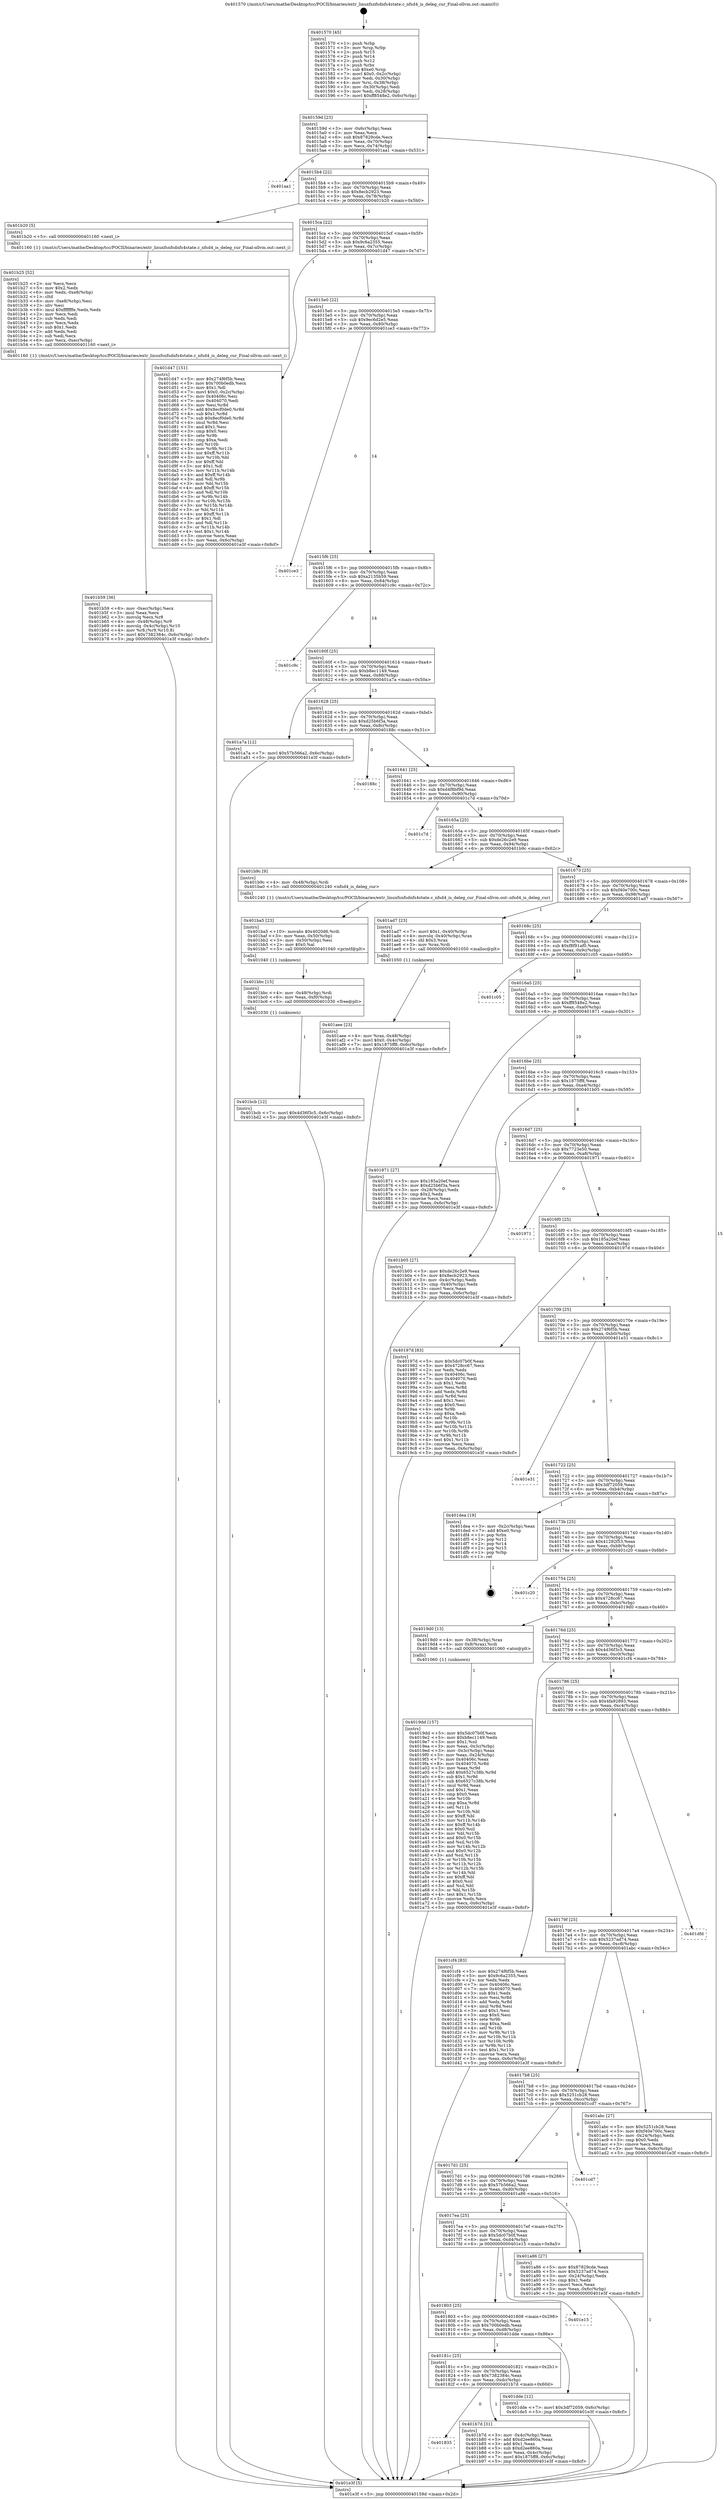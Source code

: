 digraph "0x401570" {
  label = "0x401570 (/mnt/c/Users/mathe/Desktop/tcc/POCII/binaries/extr_linuxfsnfsdnfs4state.c_nfsd4_is_deleg_cur_Final-ollvm.out::main(0))"
  labelloc = "t"
  node[shape=record]

  Entry [label="",width=0.3,height=0.3,shape=circle,fillcolor=black,style=filled]
  "0x40159d" [label="{
     0x40159d [23]\l
     | [instrs]\l
     &nbsp;&nbsp;0x40159d \<+3\>: mov -0x6c(%rbp),%eax\l
     &nbsp;&nbsp;0x4015a0 \<+2\>: mov %eax,%ecx\l
     &nbsp;&nbsp;0x4015a2 \<+6\>: sub $0x87829cde,%ecx\l
     &nbsp;&nbsp;0x4015a8 \<+3\>: mov %eax,-0x70(%rbp)\l
     &nbsp;&nbsp;0x4015ab \<+3\>: mov %ecx,-0x74(%rbp)\l
     &nbsp;&nbsp;0x4015ae \<+6\>: je 0000000000401aa1 \<main+0x531\>\l
  }"]
  "0x401aa1" [label="{
     0x401aa1\l
  }", style=dashed]
  "0x4015b4" [label="{
     0x4015b4 [22]\l
     | [instrs]\l
     &nbsp;&nbsp;0x4015b4 \<+5\>: jmp 00000000004015b9 \<main+0x49\>\l
     &nbsp;&nbsp;0x4015b9 \<+3\>: mov -0x70(%rbp),%eax\l
     &nbsp;&nbsp;0x4015bc \<+5\>: sub $0x8ecb2923,%eax\l
     &nbsp;&nbsp;0x4015c1 \<+3\>: mov %eax,-0x78(%rbp)\l
     &nbsp;&nbsp;0x4015c4 \<+6\>: je 0000000000401b20 \<main+0x5b0\>\l
  }"]
  Exit [label="",width=0.3,height=0.3,shape=circle,fillcolor=black,style=filled,peripheries=2]
  "0x401b20" [label="{
     0x401b20 [5]\l
     | [instrs]\l
     &nbsp;&nbsp;0x401b20 \<+5\>: call 0000000000401160 \<next_i\>\l
     | [calls]\l
     &nbsp;&nbsp;0x401160 \{1\} (/mnt/c/Users/mathe/Desktop/tcc/POCII/binaries/extr_linuxfsnfsdnfs4state.c_nfsd4_is_deleg_cur_Final-ollvm.out::next_i)\l
  }"]
  "0x4015ca" [label="{
     0x4015ca [22]\l
     | [instrs]\l
     &nbsp;&nbsp;0x4015ca \<+5\>: jmp 00000000004015cf \<main+0x5f\>\l
     &nbsp;&nbsp;0x4015cf \<+3\>: mov -0x70(%rbp),%eax\l
     &nbsp;&nbsp;0x4015d2 \<+5\>: sub $0x9c6a2355,%eax\l
     &nbsp;&nbsp;0x4015d7 \<+3\>: mov %eax,-0x7c(%rbp)\l
     &nbsp;&nbsp;0x4015da \<+6\>: je 0000000000401d47 \<main+0x7d7\>\l
  }"]
  "0x401bcb" [label="{
     0x401bcb [12]\l
     | [instrs]\l
     &nbsp;&nbsp;0x401bcb \<+7\>: movl $0x4d36f3c5,-0x6c(%rbp)\l
     &nbsp;&nbsp;0x401bd2 \<+5\>: jmp 0000000000401e3f \<main+0x8cf\>\l
  }"]
  "0x401d47" [label="{
     0x401d47 [151]\l
     | [instrs]\l
     &nbsp;&nbsp;0x401d47 \<+5\>: mov $0x274f6f5b,%eax\l
     &nbsp;&nbsp;0x401d4c \<+5\>: mov $0x700b0edb,%ecx\l
     &nbsp;&nbsp;0x401d51 \<+2\>: mov $0x1,%dl\l
     &nbsp;&nbsp;0x401d53 \<+7\>: movl $0x0,-0x2c(%rbp)\l
     &nbsp;&nbsp;0x401d5a \<+7\>: mov 0x40406c,%esi\l
     &nbsp;&nbsp;0x401d61 \<+7\>: mov 0x404070,%edi\l
     &nbsp;&nbsp;0x401d68 \<+3\>: mov %esi,%r8d\l
     &nbsp;&nbsp;0x401d6b \<+7\>: add $0x8ecf0de0,%r8d\l
     &nbsp;&nbsp;0x401d72 \<+4\>: sub $0x1,%r8d\l
     &nbsp;&nbsp;0x401d76 \<+7\>: sub $0x8ecf0de0,%r8d\l
     &nbsp;&nbsp;0x401d7d \<+4\>: imul %r8d,%esi\l
     &nbsp;&nbsp;0x401d81 \<+3\>: and $0x1,%esi\l
     &nbsp;&nbsp;0x401d84 \<+3\>: cmp $0x0,%esi\l
     &nbsp;&nbsp;0x401d87 \<+4\>: sete %r9b\l
     &nbsp;&nbsp;0x401d8b \<+3\>: cmp $0xa,%edi\l
     &nbsp;&nbsp;0x401d8e \<+4\>: setl %r10b\l
     &nbsp;&nbsp;0x401d92 \<+3\>: mov %r9b,%r11b\l
     &nbsp;&nbsp;0x401d95 \<+4\>: xor $0xff,%r11b\l
     &nbsp;&nbsp;0x401d99 \<+3\>: mov %r10b,%bl\l
     &nbsp;&nbsp;0x401d9c \<+3\>: xor $0xff,%bl\l
     &nbsp;&nbsp;0x401d9f \<+3\>: xor $0x1,%dl\l
     &nbsp;&nbsp;0x401da2 \<+3\>: mov %r11b,%r14b\l
     &nbsp;&nbsp;0x401da5 \<+4\>: and $0xff,%r14b\l
     &nbsp;&nbsp;0x401da9 \<+3\>: and %dl,%r9b\l
     &nbsp;&nbsp;0x401dac \<+3\>: mov %bl,%r15b\l
     &nbsp;&nbsp;0x401daf \<+4\>: and $0xff,%r15b\l
     &nbsp;&nbsp;0x401db3 \<+3\>: and %dl,%r10b\l
     &nbsp;&nbsp;0x401db6 \<+3\>: or %r9b,%r14b\l
     &nbsp;&nbsp;0x401db9 \<+3\>: or %r10b,%r15b\l
     &nbsp;&nbsp;0x401dbc \<+3\>: xor %r15b,%r14b\l
     &nbsp;&nbsp;0x401dbf \<+3\>: or %bl,%r11b\l
     &nbsp;&nbsp;0x401dc2 \<+4\>: xor $0xff,%r11b\l
     &nbsp;&nbsp;0x401dc6 \<+3\>: or $0x1,%dl\l
     &nbsp;&nbsp;0x401dc9 \<+3\>: and %dl,%r11b\l
     &nbsp;&nbsp;0x401dcc \<+3\>: or %r11b,%r14b\l
     &nbsp;&nbsp;0x401dcf \<+4\>: test $0x1,%r14b\l
     &nbsp;&nbsp;0x401dd3 \<+3\>: cmovne %ecx,%eax\l
     &nbsp;&nbsp;0x401dd6 \<+3\>: mov %eax,-0x6c(%rbp)\l
     &nbsp;&nbsp;0x401dd9 \<+5\>: jmp 0000000000401e3f \<main+0x8cf\>\l
  }"]
  "0x4015e0" [label="{
     0x4015e0 [22]\l
     | [instrs]\l
     &nbsp;&nbsp;0x4015e0 \<+5\>: jmp 00000000004015e5 \<main+0x75\>\l
     &nbsp;&nbsp;0x4015e5 \<+3\>: mov -0x70(%rbp),%eax\l
     &nbsp;&nbsp;0x4015e8 \<+5\>: sub $0x9ec6d2e5,%eax\l
     &nbsp;&nbsp;0x4015ed \<+3\>: mov %eax,-0x80(%rbp)\l
     &nbsp;&nbsp;0x4015f0 \<+6\>: je 0000000000401ce3 \<main+0x773\>\l
  }"]
  "0x401bbc" [label="{
     0x401bbc [15]\l
     | [instrs]\l
     &nbsp;&nbsp;0x401bbc \<+4\>: mov -0x48(%rbp),%rdi\l
     &nbsp;&nbsp;0x401bc0 \<+6\>: mov %eax,-0xf0(%rbp)\l
     &nbsp;&nbsp;0x401bc6 \<+5\>: call 0000000000401030 \<free@plt\>\l
     | [calls]\l
     &nbsp;&nbsp;0x401030 \{1\} (unknown)\l
  }"]
  "0x401ce3" [label="{
     0x401ce3\l
  }", style=dashed]
  "0x4015f6" [label="{
     0x4015f6 [25]\l
     | [instrs]\l
     &nbsp;&nbsp;0x4015f6 \<+5\>: jmp 00000000004015fb \<main+0x8b\>\l
     &nbsp;&nbsp;0x4015fb \<+3\>: mov -0x70(%rbp),%eax\l
     &nbsp;&nbsp;0x4015fe \<+5\>: sub $0xa2135b59,%eax\l
     &nbsp;&nbsp;0x401603 \<+6\>: mov %eax,-0x84(%rbp)\l
     &nbsp;&nbsp;0x401609 \<+6\>: je 0000000000401c9c \<main+0x72c\>\l
  }"]
  "0x401ba5" [label="{
     0x401ba5 [23]\l
     | [instrs]\l
     &nbsp;&nbsp;0x401ba5 \<+10\>: movabs $0x4020d6,%rdi\l
     &nbsp;&nbsp;0x401baf \<+3\>: mov %eax,-0x50(%rbp)\l
     &nbsp;&nbsp;0x401bb2 \<+3\>: mov -0x50(%rbp),%esi\l
     &nbsp;&nbsp;0x401bb5 \<+2\>: mov $0x0,%al\l
     &nbsp;&nbsp;0x401bb7 \<+5\>: call 0000000000401040 \<printf@plt\>\l
     | [calls]\l
     &nbsp;&nbsp;0x401040 \{1\} (unknown)\l
  }"]
  "0x401c9c" [label="{
     0x401c9c\l
  }", style=dashed]
  "0x40160f" [label="{
     0x40160f [25]\l
     | [instrs]\l
     &nbsp;&nbsp;0x40160f \<+5\>: jmp 0000000000401614 \<main+0xa4\>\l
     &nbsp;&nbsp;0x401614 \<+3\>: mov -0x70(%rbp),%eax\l
     &nbsp;&nbsp;0x401617 \<+5\>: sub $0xb8ec1149,%eax\l
     &nbsp;&nbsp;0x40161c \<+6\>: mov %eax,-0x88(%rbp)\l
     &nbsp;&nbsp;0x401622 \<+6\>: je 0000000000401a7a \<main+0x50a\>\l
  }"]
  "0x401835" [label="{
     0x401835\l
  }", style=dashed]
  "0x401a7a" [label="{
     0x401a7a [12]\l
     | [instrs]\l
     &nbsp;&nbsp;0x401a7a \<+7\>: movl $0x57b566a2,-0x6c(%rbp)\l
     &nbsp;&nbsp;0x401a81 \<+5\>: jmp 0000000000401e3f \<main+0x8cf\>\l
  }"]
  "0x401628" [label="{
     0x401628 [25]\l
     | [instrs]\l
     &nbsp;&nbsp;0x401628 \<+5\>: jmp 000000000040162d \<main+0xbd\>\l
     &nbsp;&nbsp;0x40162d \<+3\>: mov -0x70(%rbp),%eax\l
     &nbsp;&nbsp;0x401630 \<+5\>: sub $0xd25b6f3a,%eax\l
     &nbsp;&nbsp;0x401635 \<+6\>: mov %eax,-0x8c(%rbp)\l
     &nbsp;&nbsp;0x40163b \<+6\>: je 000000000040188c \<main+0x31c\>\l
  }"]
  "0x401b7d" [label="{
     0x401b7d [31]\l
     | [instrs]\l
     &nbsp;&nbsp;0x401b7d \<+3\>: mov -0x4c(%rbp),%eax\l
     &nbsp;&nbsp;0x401b80 \<+5\>: add $0xd2ee860a,%eax\l
     &nbsp;&nbsp;0x401b85 \<+3\>: add $0x1,%eax\l
     &nbsp;&nbsp;0x401b88 \<+5\>: sub $0xd2ee860a,%eax\l
     &nbsp;&nbsp;0x401b8d \<+3\>: mov %eax,-0x4c(%rbp)\l
     &nbsp;&nbsp;0x401b90 \<+7\>: movl $0x1875ff8,-0x6c(%rbp)\l
     &nbsp;&nbsp;0x401b97 \<+5\>: jmp 0000000000401e3f \<main+0x8cf\>\l
  }"]
  "0x40188c" [label="{
     0x40188c\l
  }", style=dashed]
  "0x401641" [label="{
     0x401641 [25]\l
     | [instrs]\l
     &nbsp;&nbsp;0x401641 \<+5\>: jmp 0000000000401646 \<main+0xd6\>\l
     &nbsp;&nbsp;0x401646 \<+3\>: mov -0x70(%rbp),%eax\l
     &nbsp;&nbsp;0x401649 \<+5\>: sub $0xd4f8bf9d,%eax\l
     &nbsp;&nbsp;0x40164e \<+6\>: mov %eax,-0x90(%rbp)\l
     &nbsp;&nbsp;0x401654 \<+6\>: je 0000000000401c7d \<main+0x70d\>\l
  }"]
  "0x40181c" [label="{
     0x40181c [25]\l
     | [instrs]\l
     &nbsp;&nbsp;0x40181c \<+5\>: jmp 0000000000401821 \<main+0x2b1\>\l
     &nbsp;&nbsp;0x401821 \<+3\>: mov -0x70(%rbp),%eax\l
     &nbsp;&nbsp;0x401824 \<+5\>: sub $0x7382384c,%eax\l
     &nbsp;&nbsp;0x401829 \<+6\>: mov %eax,-0xdc(%rbp)\l
     &nbsp;&nbsp;0x40182f \<+6\>: je 0000000000401b7d \<main+0x60d\>\l
  }"]
  "0x401c7d" [label="{
     0x401c7d\l
  }", style=dashed]
  "0x40165a" [label="{
     0x40165a [25]\l
     | [instrs]\l
     &nbsp;&nbsp;0x40165a \<+5\>: jmp 000000000040165f \<main+0xef\>\l
     &nbsp;&nbsp;0x40165f \<+3\>: mov -0x70(%rbp),%eax\l
     &nbsp;&nbsp;0x401662 \<+5\>: sub $0xde26c2e9,%eax\l
     &nbsp;&nbsp;0x401667 \<+6\>: mov %eax,-0x94(%rbp)\l
     &nbsp;&nbsp;0x40166d \<+6\>: je 0000000000401b9c \<main+0x62c\>\l
  }"]
  "0x401dde" [label="{
     0x401dde [12]\l
     | [instrs]\l
     &nbsp;&nbsp;0x401dde \<+7\>: movl $0x3df72059,-0x6c(%rbp)\l
     &nbsp;&nbsp;0x401de5 \<+5\>: jmp 0000000000401e3f \<main+0x8cf\>\l
  }"]
  "0x401b9c" [label="{
     0x401b9c [9]\l
     | [instrs]\l
     &nbsp;&nbsp;0x401b9c \<+4\>: mov -0x48(%rbp),%rdi\l
     &nbsp;&nbsp;0x401ba0 \<+5\>: call 0000000000401240 \<nfsd4_is_deleg_cur\>\l
     | [calls]\l
     &nbsp;&nbsp;0x401240 \{1\} (/mnt/c/Users/mathe/Desktop/tcc/POCII/binaries/extr_linuxfsnfsdnfs4state.c_nfsd4_is_deleg_cur_Final-ollvm.out::nfsd4_is_deleg_cur)\l
  }"]
  "0x401673" [label="{
     0x401673 [25]\l
     | [instrs]\l
     &nbsp;&nbsp;0x401673 \<+5\>: jmp 0000000000401678 \<main+0x108\>\l
     &nbsp;&nbsp;0x401678 \<+3\>: mov -0x70(%rbp),%eax\l
     &nbsp;&nbsp;0x40167b \<+5\>: sub $0xf40e700c,%eax\l
     &nbsp;&nbsp;0x401680 \<+6\>: mov %eax,-0x98(%rbp)\l
     &nbsp;&nbsp;0x401686 \<+6\>: je 0000000000401ad7 \<main+0x567\>\l
  }"]
  "0x401803" [label="{
     0x401803 [25]\l
     | [instrs]\l
     &nbsp;&nbsp;0x401803 \<+5\>: jmp 0000000000401808 \<main+0x298\>\l
     &nbsp;&nbsp;0x401808 \<+3\>: mov -0x70(%rbp),%eax\l
     &nbsp;&nbsp;0x40180b \<+5\>: sub $0x700b0edb,%eax\l
     &nbsp;&nbsp;0x401810 \<+6\>: mov %eax,-0xd8(%rbp)\l
     &nbsp;&nbsp;0x401816 \<+6\>: je 0000000000401dde \<main+0x86e\>\l
  }"]
  "0x401ad7" [label="{
     0x401ad7 [23]\l
     | [instrs]\l
     &nbsp;&nbsp;0x401ad7 \<+7\>: movl $0x1,-0x40(%rbp)\l
     &nbsp;&nbsp;0x401ade \<+4\>: movslq -0x40(%rbp),%rax\l
     &nbsp;&nbsp;0x401ae2 \<+4\>: shl $0x3,%rax\l
     &nbsp;&nbsp;0x401ae6 \<+3\>: mov %rax,%rdi\l
     &nbsp;&nbsp;0x401ae9 \<+5\>: call 0000000000401050 \<malloc@plt\>\l
     | [calls]\l
     &nbsp;&nbsp;0x401050 \{1\} (unknown)\l
  }"]
  "0x40168c" [label="{
     0x40168c [25]\l
     | [instrs]\l
     &nbsp;&nbsp;0x40168c \<+5\>: jmp 0000000000401691 \<main+0x121\>\l
     &nbsp;&nbsp;0x401691 \<+3\>: mov -0x70(%rbp),%eax\l
     &nbsp;&nbsp;0x401694 \<+5\>: sub $0xf8f91af0,%eax\l
     &nbsp;&nbsp;0x401699 \<+6\>: mov %eax,-0x9c(%rbp)\l
     &nbsp;&nbsp;0x40169f \<+6\>: je 0000000000401c05 \<main+0x695\>\l
  }"]
  "0x401e15" [label="{
     0x401e15\l
  }", style=dashed]
  "0x401c05" [label="{
     0x401c05\l
  }", style=dashed]
  "0x4016a5" [label="{
     0x4016a5 [25]\l
     | [instrs]\l
     &nbsp;&nbsp;0x4016a5 \<+5\>: jmp 00000000004016aa \<main+0x13a\>\l
     &nbsp;&nbsp;0x4016aa \<+3\>: mov -0x70(%rbp),%eax\l
     &nbsp;&nbsp;0x4016ad \<+5\>: sub $0xff8548e2,%eax\l
     &nbsp;&nbsp;0x4016b2 \<+6\>: mov %eax,-0xa0(%rbp)\l
     &nbsp;&nbsp;0x4016b8 \<+6\>: je 0000000000401871 \<main+0x301\>\l
  }"]
  "0x401b59" [label="{
     0x401b59 [36]\l
     | [instrs]\l
     &nbsp;&nbsp;0x401b59 \<+6\>: mov -0xec(%rbp),%ecx\l
     &nbsp;&nbsp;0x401b5f \<+3\>: imul %eax,%ecx\l
     &nbsp;&nbsp;0x401b62 \<+3\>: movslq %ecx,%r8\l
     &nbsp;&nbsp;0x401b65 \<+4\>: mov -0x48(%rbp),%r9\l
     &nbsp;&nbsp;0x401b69 \<+4\>: movslq -0x4c(%rbp),%r10\l
     &nbsp;&nbsp;0x401b6d \<+4\>: mov %r8,(%r9,%r10,8)\l
     &nbsp;&nbsp;0x401b71 \<+7\>: movl $0x7382384c,-0x6c(%rbp)\l
     &nbsp;&nbsp;0x401b78 \<+5\>: jmp 0000000000401e3f \<main+0x8cf\>\l
  }"]
  "0x401871" [label="{
     0x401871 [27]\l
     | [instrs]\l
     &nbsp;&nbsp;0x401871 \<+5\>: mov $0x185a20ef,%eax\l
     &nbsp;&nbsp;0x401876 \<+5\>: mov $0xd25b6f3a,%ecx\l
     &nbsp;&nbsp;0x40187b \<+3\>: mov -0x28(%rbp),%edx\l
     &nbsp;&nbsp;0x40187e \<+3\>: cmp $0x2,%edx\l
     &nbsp;&nbsp;0x401881 \<+3\>: cmovne %ecx,%eax\l
     &nbsp;&nbsp;0x401884 \<+3\>: mov %eax,-0x6c(%rbp)\l
     &nbsp;&nbsp;0x401887 \<+5\>: jmp 0000000000401e3f \<main+0x8cf\>\l
  }"]
  "0x4016be" [label="{
     0x4016be [25]\l
     | [instrs]\l
     &nbsp;&nbsp;0x4016be \<+5\>: jmp 00000000004016c3 \<main+0x153\>\l
     &nbsp;&nbsp;0x4016c3 \<+3\>: mov -0x70(%rbp),%eax\l
     &nbsp;&nbsp;0x4016c6 \<+5\>: sub $0x1875ff8,%eax\l
     &nbsp;&nbsp;0x4016cb \<+6\>: mov %eax,-0xa4(%rbp)\l
     &nbsp;&nbsp;0x4016d1 \<+6\>: je 0000000000401b05 \<main+0x595\>\l
  }"]
  "0x401e3f" [label="{
     0x401e3f [5]\l
     | [instrs]\l
     &nbsp;&nbsp;0x401e3f \<+5\>: jmp 000000000040159d \<main+0x2d\>\l
  }"]
  "0x401570" [label="{
     0x401570 [45]\l
     | [instrs]\l
     &nbsp;&nbsp;0x401570 \<+1\>: push %rbp\l
     &nbsp;&nbsp;0x401571 \<+3\>: mov %rsp,%rbp\l
     &nbsp;&nbsp;0x401574 \<+2\>: push %r15\l
     &nbsp;&nbsp;0x401576 \<+2\>: push %r14\l
     &nbsp;&nbsp;0x401578 \<+2\>: push %r12\l
     &nbsp;&nbsp;0x40157a \<+1\>: push %rbx\l
     &nbsp;&nbsp;0x40157b \<+7\>: sub $0xe0,%rsp\l
     &nbsp;&nbsp;0x401582 \<+7\>: movl $0x0,-0x2c(%rbp)\l
     &nbsp;&nbsp;0x401589 \<+3\>: mov %edi,-0x30(%rbp)\l
     &nbsp;&nbsp;0x40158c \<+4\>: mov %rsi,-0x38(%rbp)\l
     &nbsp;&nbsp;0x401590 \<+3\>: mov -0x30(%rbp),%edi\l
     &nbsp;&nbsp;0x401593 \<+3\>: mov %edi,-0x28(%rbp)\l
     &nbsp;&nbsp;0x401596 \<+7\>: movl $0xff8548e2,-0x6c(%rbp)\l
  }"]
  "0x401b25" [label="{
     0x401b25 [52]\l
     | [instrs]\l
     &nbsp;&nbsp;0x401b25 \<+2\>: xor %ecx,%ecx\l
     &nbsp;&nbsp;0x401b27 \<+5\>: mov $0x2,%edx\l
     &nbsp;&nbsp;0x401b2c \<+6\>: mov %edx,-0xe8(%rbp)\l
     &nbsp;&nbsp;0x401b32 \<+1\>: cltd\l
     &nbsp;&nbsp;0x401b33 \<+6\>: mov -0xe8(%rbp),%esi\l
     &nbsp;&nbsp;0x401b39 \<+2\>: idiv %esi\l
     &nbsp;&nbsp;0x401b3b \<+6\>: imul $0xfffffffe,%edx,%edx\l
     &nbsp;&nbsp;0x401b41 \<+2\>: mov %ecx,%edi\l
     &nbsp;&nbsp;0x401b43 \<+2\>: sub %edx,%edi\l
     &nbsp;&nbsp;0x401b45 \<+2\>: mov %ecx,%edx\l
     &nbsp;&nbsp;0x401b47 \<+3\>: sub $0x1,%edx\l
     &nbsp;&nbsp;0x401b4a \<+2\>: add %edx,%edi\l
     &nbsp;&nbsp;0x401b4c \<+2\>: sub %edi,%ecx\l
     &nbsp;&nbsp;0x401b4e \<+6\>: mov %ecx,-0xec(%rbp)\l
     &nbsp;&nbsp;0x401b54 \<+5\>: call 0000000000401160 \<next_i\>\l
     | [calls]\l
     &nbsp;&nbsp;0x401160 \{1\} (/mnt/c/Users/mathe/Desktop/tcc/POCII/binaries/extr_linuxfsnfsdnfs4state.c_nfsd4_is_deleg_cur_Final-ollvm.out::next_i)\l
  }"]
  "0x401b05" [label="{
     0x401b05 [27]\l
     | [instrs]\l
     &nbsp;&nbsp;0x401b05 \<+5\>: mov $0xde26c2e9,%eax\l
     &nbsp;&nbsp;0x401b0a \<+5\>: mov $0x8ecb2923,%ecx\l
     &nbsp;&nbsp;0x401b0f \<+3\>: mov -0x4c(%rbp),%edx\l
     &nbsp;&nbsp;0x401b12 \<+3\>: cmp -0x40(%rbp),%edx\l
     &nbsp;&nbsp;0x401b15 \<+3\>: cmovl %ecx,%eax\l
     &nbsp;&nbsp;0x401b18 \<+3\>: mov %eax,-0x6c(%rbp)\l
     &nbsp;&nbsp;0x401b1b \<+5\>: jmp 0000000000401e3f \<main+0x8cf\>\l
  }"]
  "0x4016d7" [label="{
     0x4016d7 [25]\l
     | [instrs]\l
     &nbsp;&nbsp;0x4016d7 \<+5\>: jmp 00000000004016dc \<main+0x16c\>\l
     &nbsp;&nbsp;0x4016dc \<+3\>: mov -0x70(%rbp),%eax\l
     &nbsp;&nbsp;0x4016df \<+5\>: sub $0x7723e50,%eax\l
     &nbsp;&nbsp;0x4016e4 \<+6\>: mov %eax,-0xa8(%rbp)\l
     &nbsp;&nbsp;0x4016ea \<+6\>: je 0000000000401971 \<main+0x401\>\l
  }"]
  "0x401aee" [label="{
     0x401aee [23]\l
     | [instrs]\l
     &nbsp;&nbsp;0x401aee \<+4\>: mov %rax,-0x48(%rbp)\l
     &nbsp;&nbsp;0x401af2 \<+7\>: movl $0x0,-0x4c(%rbp)\l
     &nbsp;&nbsp;0x401af9 \<+7\>: movl $0x1875ff8,-0x6c(%rbp)\l
     &nbsp;&nbsp;0x401b00 \<+5\>: jmp 0000000000401e3f \<main+0x8cf\>\l
  }"]
  "0x401971" [label="{
     0x401971\l
  }", style=dashed]
  "0x4016f0" [label="{
     0x4016f0 [25]\l
     | [instrs]\l
     &nbsp;&nbsp;0x4016f0 \<+5\>: jmp 00000000004016f5 \<main+0x185\>\l
     &nbsp;&nbsp;0x4016f5 \<+3\>: mov -0x70(%rbp),%eax\l
     &nbsp;&nbsp;0x4016f8 \<+5\>: sub $0x185a20ef,%eax\l
     &nbsp;&nbsp;0x4016fd \<+6\>: mov %eax,-0xac(%rbp)\l
     &nbsp;&nbsp;0x401703 \<+6\>: je 000000000040197d \<main+0x40d\>\l
  }"]
  "0x4017ea" [label="{
     0x4017ea [25]\l
     | [instrs]\l
     &nbsp;&nbsp;0x4017ea \<+5\>: jmp 00000000004017ef \<main+0x27f\>\l
     &nbsp;&nbsp;0x4017ef \<+3\>: mov -0x70(%rbp),%eax\l
     &nbsp;&nbsp;0x4017f2 \<+5\>: sub $0x5dc07b0f,%eax\l
     &nbsp;&nbsp;0x4017f7 \<+6\>: mov %eax,-0xd4(%rbp)\l
     &nbsp;&nbsp;0x4017fd \<+6\>: je 0000000000401e15 \<main+0x8a5\>\l
  }"]
  "0x40197d" [label="{
     0x40197d [83]\l
     | [instrs]\l
     &nbsp;&nbsp;0x40197d \<+5\>: mov $0x5dc07b0f,%eax\l
     &nbsp;&nbsp;0x401982 \<+5\>: mov $0x4728cc67,%ecx\l
     &nbsp;&nbsp;0x401987 \<+2\>: xor %edx,%edx\l
     &nbsp;&nbsp;0x401989 \<+7\>: mov 0x40406c,%esi\l
     &nbsp;&nbsp;0x401990 \<+7\>: mov 0x404070,%edi\l
     &nbsp;&nbsp;0x401997 \<+3\>: sub $0x1,%edx\l
     &nbsp;&nbsp;0x40199a \<+3\>: mov %esi,%r8d\l
     &nbsp;&nbsp;0x40199d \<+3\>: add %edx,%r8d\l
     &nbsp;&nbsp;0x4019a0 \<+4\>: imul %r8d,%esi\l
     &nbsp;&nbsp;0x4019a4 \<+3\>: and $0x1,%esi\l
     &nbsp;&nbsp;0x4019a7 \<+3\>: cmp $0x0,%esi\l
     &nbsp;&nbsp;0x4019aa \<+4\>: sete %r9b\l
     &nbsp;&nbsp;0x4019ae \<+3\>: cmp $0xa,%edi\l
     &nbsp;&nbsp;0x4019b1 \<+4\>: setl %r10b\l
     &nbsp;&nbsp;0x4019b5 \<+3\>: mov %r9b,%r11b\l
     &nbsp;&nbsp;0x4019b8 \<+3\>: and %r10b,%r11b\l
     &nbsp;&nbsp;0x4019bb \<+3\>: xor %r10b,%r9b\l
     &nbsp;&nbsp;0x4019be \<+3\>: or %r9b,%r11b\l
     &nbsp;&nbsp;0x4019c1 \<+4\>: test $0x1,%r11b\l
     &nbsp;&nbsp;0x4019c5 \<+3\>: cmovne %ecx,%eax\l
     &nbsp;&nbsp;0x4019c8 \<+3\>: mov %eax,-0x6c(%rbp)\l
     &nbsp;&nbsp;0x4019cb \<+5\>: jmp 0000000000401e3f \<main+0x8cf\>\l
  }"]
  "0x401709" [label="{
     0x401709 [25]\l
     | [instrs]\l
     &nbsp;&nbsp;0x401709 \<+5\>: jmp 000000000040170e \<main+0x19e\>\l
     &nbsp;&nbsp;0x40170e \<+3\>: mov -0x70(%rbp),%eax\l
     &nbsp;&nbsp;0x401711 \<+5\>: sub $0x274f6f5b,%eax\l
     &nbsp;&nbsp;0x401716 \<+6\>: mov %eax,-0xb0(%rbp)\l
     &nbsp;&nbsp;0x40171c \<+6\>: je 0000000000401e31 \<main+0x8c1\>\l
  }"]
  "0x401a86" [label="{
     0x401a86 [27]\l
     | [instrs]\l
     &nbsp;&nbsp;0x401a86 \<+5\>: mov $0x87829cde,%eax\l
     &nbsp;&nbsp;0x401a8b \<+5\>: mov $0x5237ad74,%ecx\l
     &nbsp;&nbsp;0x401a90 \<+3\>: mov -0x24(%rbp),%edx\l
     &nbsp;&nbsp;0x401a93 \<+3\>: cmp $0x1,%edx\l
     &nbsp;&nbsp;0x401a96 \<+3\>: cmovl %ecx,%eax\l
     &nbsp;&nbsp;0x401a99 \<+3\>: mov %eax,-0x6c(%rbp)\l
     &nbsp;&nbsp;0x401a9c \<+5\>: jmp 0000000000401e3f \<main+0x8cf\>\l
  }"]
  "0x401e31" [label="{
     0x401e31\l
  }", style=dashed]
  "0x401722" [label="{
     0x401722 [25]\l
     | [instrs]\l
     &nbsp;&nbsp;0x401722 \<+5\>: jmp 0000000000401727 \<main+0x1b7\>\l
     &nbsp;&nbsp;0x401727 \<+3\>: mov -0x70(%rbp),%eax\l
     &nbsp;&nbsp;0x40172a \<+5\>: sub $0x3df72059,%eax\l
     &nbsp;&nbsp;0x40172f \<+6\>: mov %eax,-0xb4(%rbp)\l
     &nbsp;&nbsp;0x401735 \<+6\>: je 0000000000401dea \<main+0x87a\>\l
  }"]
  "0x4017d1" [label="{
     0x4017d1 [25]\l
     | [instrs]\l
     &nbsp;&nbsp;0x4017d1 \<+5\>: jmp 00000000004017d6 \<main+0x266\>\l
     &nbsp;&nbsp;0x4017d6 \<+3\>: mov -0x70(%rbp),%eax\l
     &nbsp;&nbsp;0x4017d9 \<+5\>: sub $0x57b566a2,%eax\l
     &nbsp;&nbsp;0x4017de \<+6\>: mov %eax,-0xd0(%rbp)\l
     &nbsp;&nbsp;0x4017e4 \<+6\>: je 0000000000401a86 \<main+0x516\>\l
  }"]
  "0x401dea" [label="{
     0x401dea [19]\l
     | [instrs]\l
     &nbsp;&nbsp;0x401dea \<+3\>: mov -0x2c(%rbp),%eax\l
     &nbsp;&nbsp;0x401ded \<+7\>: add $0xe0,%rsp\l
     &nbsp;&nbsp;0x401df4 \<+1\>: pop %rbx\l
     &nbsp;&nbsp;0x401df5 \<+2\>: pop %r12\l
     &nbsp;&nbsp;0x401df7 \<+2\>: pop %r14\l
     &nbsp;&nbsp;0x401df9 \<+2\>: pop %r15\l
     &nbsp;&nbsp;0x401dfb \<+1\>: pop %rbp\l
     &nbsp;&nbsp;0x401dfc \<+1\>: ret\l
  }"]
  "0x40173b" [label="{
     0x40173b [25]\l
     | [instrs]\l
     &nbsp;&nbsp;0x40173b \<+5\>: jmp 0000000000401740 \<main+0x1d0\>\l
     &nbsp;&nbsp;0x401740 \<+3\>: mov -0x70(%rbp),%eax\l
     &nbsp;&nbsp;0x401743 \<+5\>: sub $0x41292f53,%eax\l
     &nbsp;&nbsp;0x401748 \<+6\>: mov %eax,-0xb8(%rbp)\l
     &nbsp;&nbsp;0x40174e \<+6\>: je 0000000000401c20 \<main+0x6b0\>\l
  }"]
  "0x401cd7" [label="{
     0x401cd7\l
  }", style=dashed]
  "0x401c20" [label="{
     0x401c20\l
  }", style=dashed]
  "0x401754" [label="{
     0x401754 [25]\l
     | [instrs]\l
     &nbsp;&nbsp;0x401754 \<+5\>: jmp 0000000000401759 \<main+0x1e9\>\l
     &nbsp;&nbsp;0x401759 \<+3\>: mov -0x70(%rbp),%eax\l
     &nbsp;&nbsp;0x40175c \<+5\>: sub $0x4728cc67,%eax\l
     &nbsp;&nbsp;0x401761 \<+6\>: mov %eax,-0xbc(%rbp)\l
     &nbsp;&nbsp;0x401767 \<+6\>: je 00000000004019d0 \<main+0x460\>\l
  }"]
  "0x4017b8" [label="{
     0x4017b8 [25]\l
     | [instrs]\l
     &nbsp;&nbsp;0x4017b8 \<+5\>: jmp 00000000004017bd \<main+0x24d\>\l
     &nbsp;&nbsp;0x4017bd \<+3\>: mov -0x70(%rbp),%eax\l
     &nbsp;&nbsp;0x4017c0 \<+5\>: sub $0x5251cb28,%eax\l
     &nbsp;&nbsp;0x4017c5 \<+6\>: mov %eax,-0xcc(%rbp)\l
     &nbsp;&nbsp;0x4017cb \<+6\>: je 0000000000401cd7 \<main+0x767\>\l
  }"]
  "0x4019d0" [label="{
     0x4019d0 [13]\l
     | [instrs]\l
     &nbsp;&nbsp;0x4019d0 \<+4\>: mov -0x38(%rbp),%rax\l
     &nbsp;&nbsp;0x4019d4 \<+4\>: mov 0x8(%rax),%rdi\l
     &nbsp;&nbsp;0x4019d8 \<+5\>: call 0000000000401060 \<atoi@plt\>\l
     | [calls]\l
     &nbsp;&nbsp;0x401060 \{1\} (unknown)\l
  }"]
  "0x40176d" [label="{
     0x40176d [25]\l
     | [instrs]\l
     &nbsp;&nbsp;0x40176d \<+5\>: jmp 0000000000401772 \<main+0x202\>\l
     &nbsp;&nbsp;0x401772 \<+3\>: mov -0x70(%rbp),%eax\l
     &nbsp;&nbsp;0x401775 \<+5\>: sub $0x4d36f3c5,%eax\l
     &nbsp;&nbsp;0x40177a \<+6\>: mov %eax,-0xc0(%rbp)\l
     &nbsp;&nbsp;0x401780 \<+6\>: je 0000000000401cf4 \<main+0x784\>\l
  }"]
  "0x4019dd" [label="{
     0x4019dd [157]\l
     | [instrs]\l
     &nbsp;&nbsp;0x4019dd \<+5\>: mov $0x5dc07b0f,%ecx\l
     &nbsp;&nbsp;0x4019e2 \<+5\>: mov $0xb8ec1149,%edx\l
     &nbsp;&nbsp;0x4019e7 \<+3\>: mov $0x1,%sil\l
     &nbsp;&nbsp;0x4019ea \<+3\>: mov %eax,-0x3c(%rbp)\l
     &nbsp;&nbsp;0x4019ed \<+3\>: mov -0x3c(%rbp),%eax\l
     &nbsp;&nbsp;0x4019f0 \<+3\>: mov %eax,-0x24(%rbp)\l
     &nbsp;&nbsp;0x4019f3 \<+7\>: mov 0x40406c,%eax\l
     &nbsp;&nbsp;0x4019fa \<+8\>: mov 0x404070,%r8d\l
     &nbsp;&nbsp;0x401a02 \<+3\>: mov %eax,%r9d\l
     &nbsp;&nbsp;0x401a05 \<+7\>: add $0x6527c38b,%r9d\l
     &nbsp;&nbsp;0x401a0c \<+4\>: sub $0x1,%r9d\l
     &nbsp;&nbsp;0x401a10 \<+7\>: sub $0x6527c38b,%r9d\l
     &nbsp;&nbsp;0x401a17 \<+4\>: imul %r9d,%eax\l
     &nbsp;&nbsp;0x401a1b \<+3\>: and $0x1,%eax\l
     &nbsp;&nbsp;0x401a1e \<+3\>: cmp $0x0,%eax\l
     &nbsp;&nbsp;0x401a21 \<+4\>: sete %r10b\l
     &nbsp;&nbsp;0x401a25 \<+4\>: cmp $0xa,%r8d\l
     &nbsp;&nbsp;0x401a29 \<+4\>: setl %r11b\l
     &nbsp;&nbsp;0x401a2d \<+3\>: mov %r10b,%bl\l
     &nbsp;&nbsp;0x401a30 \<+3\>: xor $0xff,%bl\l
     &nbsp;&nbsp;0x401a33 \<+3\>: mov %r11b,%r14b\l
     &nbsp;&nbsp;0x401a36 \<+4\>: xor $0xff,%r14b\l
     &nbsp;&nbsp;0x401a3a \<+4\>: xor $0x0,%sil\l
     &nbsp;&nbsp;0x401a3e \<+3\>: mov %bl,%r15b\l
     &nbsp;&nbsp;0x401a41 \<+4\>: and $0x0,%r15b\l
     &nbsp;&nbsp;0x401a45 \<+3\>: and %sil,%r10b\l
     &nbsp;&nbsp;0x401a48 \<+3\>: mov %r14b,%r12b\l
     &nbsp;&nbsp;0x401a4b \<+4\>: and $0x0,%r12b\l
     &nbsp;&nbsp;0x401a4f \<+3\>: and %sil,%r11b\l
     &nbsp;&nbsp;0x401a52 \<+3\>: or %r10b,%r15b\l
     &nbsp;&nbsp;0x401a55 \<+3\>: or %r11b,%r12b\l
     &nbsp;&nbsp;0x401a58 \<+3\>: xor %r12b,%r15b\l
     &nbsp;&nbsp;0x401a5b \<+3\>: or %r14b,%bl\l
     &nbsp;&nbsp;0x401a5e \<+3\>: xor $0xff,%bl\l
     &nbsp;&nbsp;0x401a61 \<+4\>: or $0x0,%sil\l
     &nbsp;&nbsp;0x401a65 \<+3\>: and %sil,%bl\l
     &nbsp;&nbsp;0x401a68 \<+3\>: or %bl,%r15b\l
     &nbsp;&nbsp;0x401a6b \<+4\>: test $0x1,%r15b\l
     &nbsp;&nbsp;0x401a6f \<+3\>: cmovne %edx,%ecx\l
     &nbsp;&nbsp;0x401a72 \<+3\>: mov %ecx,-0x6c(%rbp)\l
     &nbsp;&nbsp;0x401a75 \<+5\>: jmp 0000000000401e3f \<main+0x8cf\>\l
  }"]
  "0x401abc" [label="{
     0x401abc [27]\l
     | [instrs]\l
     &nbsp;&nbsp;0x401abc \<+5\>: mov $0x5251cb28,%eax\l
     &nbsp;&nbsp;0x401ac1 \<+5\>: mov $0xf40e700c,%ecx\l
     &nbsp;&nbsp;0x401ac6 \<+3\>: mov -0x24(%rbp),%edx\l
     &nbsp;&nbsp;0x401ac9 \<+3\>: cmp $0x0,%edx\l
     &nbsp;&nbsp;0x401acc \<+3\>: cmove %ecx,%eax\l
     &nbsp;&nbsp;0x401acf \<+3\>: mov %eax,-0x6c(%rbp)\l
     &nbsp;&nbsp;0x401ad2 \<+5\>: jmp 0000000000401e3f \<main+0x8cf\>\l
  }"]
  "0x401cf4" [label="{
     0x401cf4 [83]\l
     | [instrs]\l
     &nbsp;&nbsp;0x401cf4 \<+5\>: mov $0x274f6f5b,%eax\l
     &nbsp;&nbsp;0x401cf9 \<+5\>: mov $0x9c6a2355,%ecx\l
     &nbsp;&nbsp;0x401cfe \<+2\>: xor %edx,%edx\l
     &nbsp;&nbsp;0x401d00 \<+7\>: mov 0x40406c,%esi\l
     &nbsp;&nbsp;0x401d07 \<+7\>: mov 0x404070,%edi\l
     &nbsp;&nbsp;0x401d0e \<+3\>: sub $0x1,%edx\l
     &nbsp;&nbsp;0x401d11 \<+3\>: mov %esi,%r8d\l
     &nbsp;&nbsp;0x401d14 \<+3\>: add %edx,%r8d\l
     &nbsp;&nbsp;0x401d17 \<+4\>: imul %r8d,%esi\l
     &nbsp;&nbsp;0x401d1b \<+3\>: and $0x1,%esi\l
     &nbsp;&nbsp;0x401d1e \<+3\>: cmp $0x0,%esi\l
     &nbsp;&nbsp;0x401d21 \<+4\>: sete %r9b\l
     &nbsp;&nbsp;0x401d25 \<+3\>: cmp $0xa,%edi\l
     &nbsp;&nbsp;0x401d28 \<+4\>: setl %r10b\l
     &nbsp;&nbsp;0x401d2c \<+3\>: mov %r9b,%r11b\l
     &nbsp;&nbsp;0x401d2f \<+3\>: and %r10b,%r11b\l
     &nbsp;&nbsp;0x401d32 \<+3\>: xor %r10b,%r9b\l
     &nbsp;&nbsp;0x401d35 \<+3\>: or %r9b,%r11b\l
     &nbsp;&nbsp;0x401d38 \<+4\>: test $0x1,%r11b\l
     &nbsp;&nbsp;0x401d3c \<+3\>: cmovne %ecx,%eax\l
     &nbsp;&nbsp;0x401d3f \<+3\>: mov %eax,-0x6c(%rbp)\l
     &nbsp;&nbsp;0x401d42 \<+5\>: jmp 0000000000401e3f \<main+0x8cf\>\l
  }"]
  "0x401786" [label="{
     0x401786 [25]\l
     | [instrs]\l
     &nbsp;&nbsp;0x401786 \<+5\>: jmp 000000000040178b \<main+0x21b\>\l
     &nbsp;&nbsp;0x40178b \<+3\>: mov -0x70(%rbp),%eax\l
     &nbsp;&nbsp;0x40178e \<+5\>: sub $0x4fa92893,%eax\l
     &nbsp;&nbsp;0x401793 \<+6\>: mov %eax,-0xc4(%rbp)\l
     &nbsp;&nbsp;0x401799 \<+6\>: je 0000000000401dfd \<main+0x88d\>\l
  }"]
  "0x40179f" [label="{
     0x40179f [25]\l
     | [instrs]\l
     &nbsp;&nbsp;0x40179f \<+5\>: jmp 00000000004017a4 \<main+0x234\>\l
     &nbsp;&nbsp;0x4017a4 \<+3\>: mov -0x70(%rbp),%eax\l
     &nbsp;&nbsp;0x4017a7 \<+5\>: sub $0x5237ad74,%eax\l
     &nbsp;&nbsp;0x4017ac \<+6\>: mov %eax,-0xc8(%rbp)\l
     &nbsp;&nbsp;0x4017b2 \<+6\>: je 0000000000401abc \<main+0x54c\>\l
  }"]
  "0x401dfd" [label="{
     0x401dfd\l
  }", style=dashed]
  Entry -> "0x401570" [label=" 1"]
  "0x40159d" -> "0x401aa1" [label=" 0"]
  "0x40159d" -> "0x4015b4" [label=" 16"]
  "0x401dea" -> Exit [label=" 1"]
  "0x4015b4" -> "0x401b20" [label=" 1"]
  "0x4015b4" -> "0x4015ca" [label=" 15"]
  "0x401dde" -> "0x401e3f" [label=" 1"]
  "0x4015ca" -> "0x401d47" [label=" 1"]
  "0x4015ca" -> "0x4015e0" [label=" 14"]
  "0x401d47" -> "0x401e3f" [label=" 1"]
  "0x4015e0" -> "0x401ce3" [label=" 0"]
  "0x4015e0" -> "0x4015f6" [label=" 14"]
  "0x401cf4" -> "0x401e3f" [label=" 1"]
  "0x4015f6" -> "0x401c9c" [label=" 0"]
  "0x4015f6" -> "0x40160f" [label=" 14"]
  "0x401bcb" -> "0x401e3f" [label=" 1"]
  "0x40160f" -> "0x401a7a" [label=" 1"]
  "0x40160f" -> "0x401628" [label=" 13"]
  "0x401bbc" -> "0x401bcb" [label=" 1"]
  "0x401628" -> "0x40188c" [label=" 0"]
  "0x401628" -> "0x401641" [label=" 13"]
  "0x401ba5" -> "0x401bbc" [label=" 1"]
  "0x401641" -> "0x401c7d" [label=" 0"]
  "0x401641" -> "0x40165a" [label=" 13"]
  "0x401b7d" -> "0x401e3f" [label=" 1"]
  "0x40165a" -> "0x401b9c" [label=" 1"]
  "0x40165a" -> "0x401673" [label=" 12"]
  "0x40181c" -> "0x401835" [label=" 0"]
  "0x401673" -> "0x401ad7" [label=" 1"]
  "0x401673" -> "0x40168c" [label=" 11"]
  "0x401b9c" -> "0x401ba5" [label=" 1"]
  "0x40168c" -> "0x401c05" [label=" 0"]
  "0x40168c" -> "0x4016a5" [label=" 11"]
  "0x401803" -> "0x40181c" [label=" 1"]
  "0x4016a5" -> "0x401871" [label=" 1"]
  "0x4016a5" -> "0x4016be" [label=" 10"]
  "0x401871" -> "0x401e3f" [label=" 1"]
  "0x401570" -> "0x40159d" [label=" 1"]
  "0x401e3f" -> "0x40159d" [label=" 15"]
  "0x40181c" -> "0x401b7d" [label=" 1"]
  "0x4016be" -> "0x401b05" [label=" 2"]
  "0x4016be" -> "0x4016d7" [label=" 8"]
  "0x4017ea" -> "0x401803" [label=" 2"]
  "0x4016d7" -> "0x401971" [label=" 0"]
  "0x4016d7" -> "0x4016f0" [label=" 8"]
  "0x4017ea" -> "0x401e15" [label=" 0"]
  "0x4016f0" -> "0x40197d" [label=" 1"]
  "0x4016f0" -> "0x401709" [label=" 7"]
  "0x40197d" -> "0x401e3f" [label=" 1"]
  "0x401803" -> "0x401dde" [label=" 1"]
  "0x401709" -> "0x401e31" [label=" 0"]
  "0x401709" -> "0x401722" [label=" 7"]
  "0x401b59" -> "0x401e3f" [label=" 1"]
  "0x401722" -> "0x401dea" [label=" 1"]
  "0x401722" -> "0x40173b" [label=" 6"]
  "0x401b20" -> "0x401b25" [label=" 1"]
  "0x40173b" -> "0x401c20" [label=" 0"]
  "0x40173b" -> "0x401754" [label=" 6"]
  "0x401b05" -> "0x401e3f" [label=" 2"]
  "0x401754" -> "0x4019d0" [label=" 1"]
  "0x401754" -> "0x40176d" [label=" 5"]
  "0x4019d0" -> "0x4019dd" [label=" 1"]
  "0x4019dd" -> "0x401e3f" [label=" 1"]
  "0x401a7a" -> "0x401e3f" [label=" 1"]
  "0x401ad7" -> "0x401aee" [label=" 1"]
  "0x40176d" -> "0x401cf4" [label=" 1"]
  "0x40176d" -> "0x401786" [label=" 4"]
  "0x401abc" -> "0x401e3f" [label=" 1"]
  "0x401786" -> "0x401dfd" [label=" 0"]
  "0x401786" -> "0x40179f" [label=" 4"]
  "0x401a86" -> "0x401e3f" [label=" 1"]
  "0x40179f" -> "0x401abc" [label=" 1"]
  "0x40179f" -> "0x4017b8" [label=" 3"]
  "0x401aee" -> "0x401e3f" [label=" 1"]
  "0x4017b8" -> "0x401cd7" [label=" 0"]
  "0x4017b8" -> "0x4017d1" [label=" 3"]
  "0x401b25" -> "0x401b59" [label=" 1"]
  "0x4017d1" -> "0x401a86" [label=" 1"]
  "0x4017d1" -> "0x4017ea" [label=" 2"]
}
